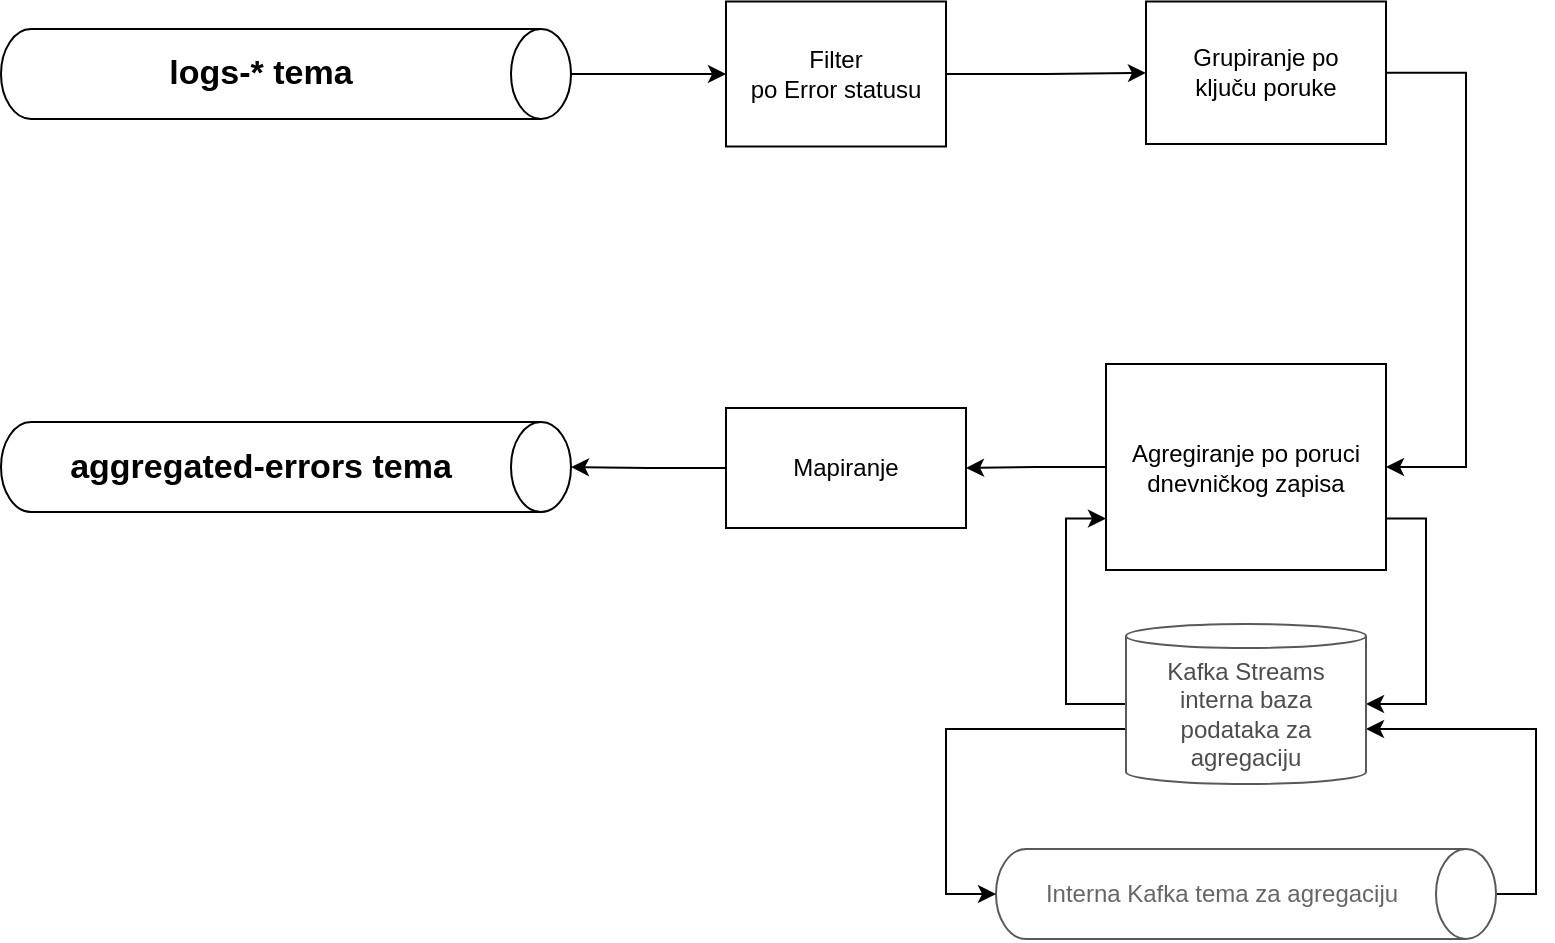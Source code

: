 <mxfile version="21.2.8" type="device">
  <diagram name="Page-1" id="3IQueL-BJVOfsXm29kdx">
    <mxGraphModel dx="1632" dy="1214" grid="1" gridSize="10" guides="1" tooltips="1" connect="1" arrows="1" fold="1" page="1" pageScale="1" pageWidth="827" pageHeight="583" math="0" shadow="0">
      <root>
        <mxCell id="0" />
        <mxCell id="1" parent="0" />
        <mxCell id="LzsQwRiTMzF_nfRUcaYK-4" style="edgeStyle=orthogonalEdgeStyle;rounded=0;orthogonalLoop=1;jettySize=auto;html=1;" parent="1" source="LzsQwRiTMzF_nfRUcaYK-1" target="LzsQwRiTMzF_nfRUcaYK-3" edge="1">
          <mxGeometry relative="1" as="geometry" />
        </mxCell>
        <mxCell id="LzsQwRiTMzF_nfRUcaYK-1" value="logs-* tema" style="shape=cylinder3;whiteSpace=wrap;html=1;boundedLbl=1;backgroundOutline=1;size=15;rotation=90;horizontal=0;fontSize=17;fontStyle=1" parent="1" vertex="1">
          <mxGeometry x="157.5" y="-47.5" width="45" height="285" as="geometry" />
        </mxCell>
        <mxCell id="LzsQwRiTMzF_nfRUcaYK-6" style="edgeStyle=orthogonalEdgeStyle;rounded=0;orthogonalLoop=1;jettySize=auto;html=1;" parent="1" source="LzsQwRiTMzF_nfRUcaYK-3" target="LzsQwRiTMzF_nfRUcaYK-5" edge="1">
          <mxGeometry relative="1" as="geometry" />
        </mxCell>
        <mxCell id="LzsQwRiTMzF_nfRUcaYK-3" value="Filter&lt;br&gt;po Error statusu" style="rounded=0;whiteSpace=wrap;html=1;" parent="1" vertex="1">
          <mxGeometry x="400" y="58.75" width="110" height="72.5" as="geometry" />
        </mxCell>
        <mxCell id="LzsQwRiTMzF_nfRUcaYK-10" style="edgeStyle=orthogonalEdgeStyle;rounded=0;orthogonalLoop=1;jettySize=auto;html=1;entryX=1;entryY=0.5;entryDx=0;entryDy=0;exitX=1;exitY=0.5;exitDx=0;exitDy=0;" parent="1" source="LzsQwRiTMzF_nfRUcaYK-5" target="LzsQwRiTMzF_nfRUcaYK-9" edge="1">
          <mxGeometry relative="1" as="geometry">
            <Array as="points">
              <mxPoint x="770" y="95" />
              <mxPoint x="770" y="292" />
            </Array>
          </mxGeometry>
        </mxCell>
        <mxCell id="LzsQwRiTMzF_nfRUcaYK-5" value="Grupiranje po&lt;br&gt;ključu poruke" style="rounded=0;whiteSpace=wrap;html=1;" parent="1" vertex="1">
          <mxGeometry x="610" y="58.75" width="120" height="71.25" as="geometry" />
        </mxCell>
        <mxCell id="LzsQwRiTMzF_nfRUcaYK-17" style="edgeStyle=orthogonalEdgeStyle;rounded=0;orthogonalLoop=1;jettySize=auto;html=1;entryX=1;entryY=0;entryDx=0;entryDy=52.5;entryPerimeter=0;exitX=0.5;exitY=0;exitDx=0;exitDy=0;exitPerimeter=0;" parent="1" source="LzsQwRiTMzF_nfRUcaYK-8" target="LzsQwRiTMzF_nfRUcaYK-11" edge="1">
          <mxGeometry relative="1" as="geometry" />
        </mxCell>
        <mxCell id="LzsQwRiTMzF_nfRUcaYK-8" value="Interna Kafka tema za agregaciju" style="shape=cylinder3;whiteSpace=wrap;html=1;boundedLbl=1;backgroundOutline=1;size=15;rotation=90;strokeColor=#595959;horizontal=0;fontColor=#666666;" parent="1" vertex="1">
          <mxGeometry x="637.5" y="380" width="45" height="250" as="geometry" />
        </mxCell>
        <mxCell id="LzsQwRiTMzF_nfRUcaYK-12" style="edgeStyle=orthogonalEdgeStyle;rounded=0;orthogonalLoop=1;jettySize=auto;html=1;entryX=1;entryY=0.5;entryDx=0;entryDy=0;entryPerimeter=0;exitX=1;exitY=0.75;exitDx=0;exitDy=0;" parent="1" source="LzsQwRiTMzF_nfRUcaYK-9" target="LzsQwRiTMzF_nfRUcaYK-11" edge="1">
          <mxGeometry relative="1" as="geometry" />
        </mxCell>
        <mxCell id="c1O0RjgxsUdkgKfrR-Vy-2" style="edgeStyle=orthogonalEdgeStyle;rounded=0;orthogonalLoop=1;jettySize=auto;html=1;" parent="1" source="LzsQwRiTMzF_nfRUcaYK-9" target="c1O0RjgxsUdkgKfrR-Vy-1" edge="1">
          <mxGeometry relative="1" as="geometry" />
        </mxCell>
        <mxCell id="LzsQwRiTMzF_nfRUcaYK-9" value="Agregiranje po poruci dnevničkog zapisa" style="rounded=0;whiteSpace=wrap;html=1;" parent="1" vertex="1">
          <mxGeometry x="590" y="240" width="140" height="103" as="geometry" />
        </mxCell>
        <mxCell id="LzsQwRiTMzF_nfRUcaYK-14" style="edgeStyle=orthogonalEdgeStyle;rounded=0;orthogonalLoop=1;jettySize=auto;html=1;entryX=0;entryY=0.75;entryDx=0;entryDy=0;exitX=0;exitY=0.5;exitDx=0;exitDy=0;exitPerimeter=0;" parent="1" source="LzsQwRiTMzF_nfRUcaYK-11" target="LzsQwRiTMzF_nfRUcaYK-9" edge="1">
          <mxGeometry relative="1" as="geometry" />
        </mxCell>
        <mxCell id="LzsQwRiTMzF_nfRUcaYK-16" style="edgeStyle=orthogonalEdgeStyle;rounded=0;orthogonalLoop=1;jettySize=auto;html=1;entryX=0.5;entryY=1;entryDx=0;entryDy=0;entryPerimeter=0;exitX=0;exitY=0;exitDx=0;exitDy=52.5;exitPerimeter=0;" parent="1" source="LzsQwRiTMzF_nfRUcaYK-11" target="LzsQwRiTMzF_nfRUcaYK-8" edge="1">
          <mxGeometry relative="1" as="geometry">
            <Array as="points">
              <mxPoint x="510" y="423" />
              <mxPoint x="510" y="505" />
            </Array>
          </mxGeometry>
        </mxCell>
        <mxCell id="LzsQwRiTMzF_nfRUcaYK-11" value="&lt;font color=&quot;#4d4d4d&quot;&gt;Kafka Streams interna baza podataka za agregaciju&lt;/font&gt;" style="shape=cylinder3;whiteSpace=wrap;html=1;boundedLbl=1;backgroundOutline=1;size=6;strokeColor=#595959;" parent="1" vertex="1">
          <mxGeometry x="600" y="370" width="120" height="80" as="geometry" />
        </mxCell>
        <mxCell id="LzsQwRiTMzF_nfRUcaYK-18" value="aggregated-errors tema" style="shape=cylinder3;whiteSpace=wrap;html=1;boundedLbl=1;backgroundOutline=1;size=15;rotation=90;horizontal=0;fontSize=17;fontStyle=1" parent="1" vertex="1">
          <mxGeometry x="157.5" y="149" width="45" height="285" as="geometry" />
        </mxCell>
        <mxCell id="c1O0RjgxsUdkgKfrR-Vy-3" style="edgeStyle=orthogonalEdgeStyle;rounded=0;orthogonalLoop=1;jettySize=auto;html=1;" parent="1" source="c1O0RjgxsUdkgKfrR-Vy-1" target="LzsQwRiTMzF_nfRUcaYK-18" edge="1">
          <mxGeometry relative="1" as="geometry" />
        </mxCell>
        <mxCell id="c1O0RjgxsUdkgKfrR-Vy-1" value="Mapiranje" style="rounded=0;whiteSpace=wrap;html=1;" parent="1" vertex="1">
          <mxGeometry x="400" y="262" width="120" height="60" as="geometry" />
        </mxCell>
      </root>
    </mxGraphModel>
  </diagram>
</mxfile>
